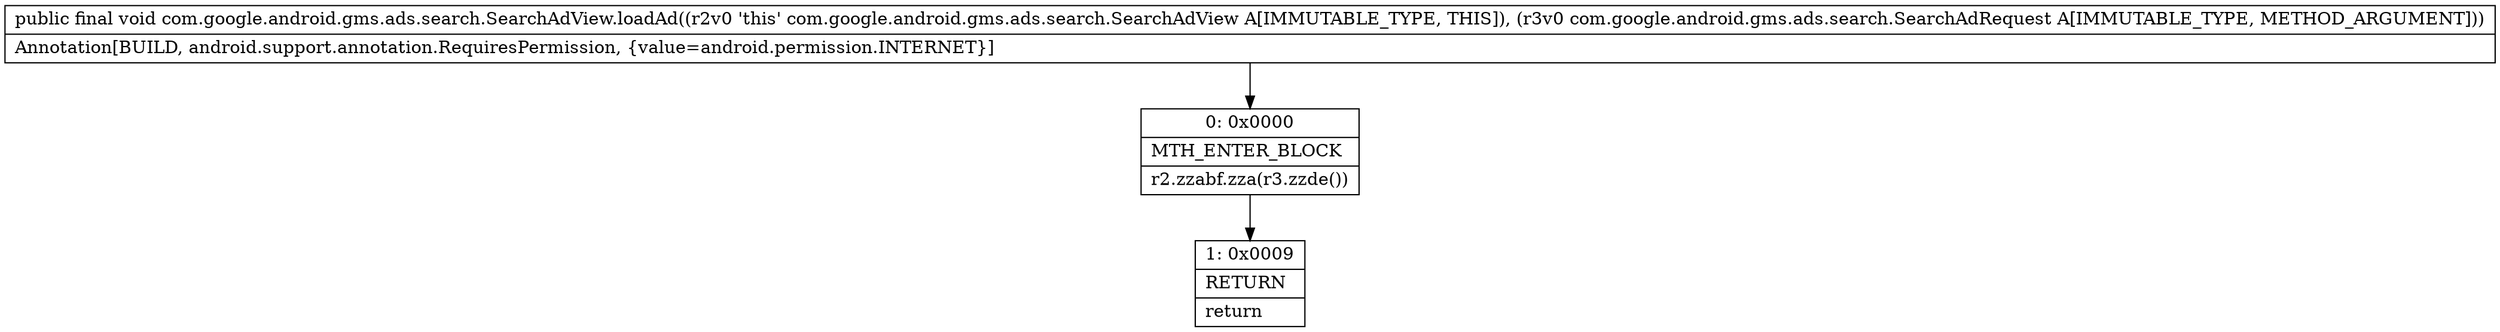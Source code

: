digraph "CFG forcom.google.android.gms.ads.search.SearchAdView.loadAd(Lcom\/google\/android\/gms\/ads\/search\/SearchAdRequest;)V" {
Node_0 [shape=record,label="{0\:\ 0x0000|MTH_ENTER_BLOCK\l|r2.zzabf.zza(r3.zzde())\l}"];
Node_1 [shape=record,label="{1\:\ 0x0009|RETURN\l|return\l}"];
MethodNode[shape=record,label="{public final void com.google.android.gms.ads.search.SearchAdView.loadAd((r2v0 'this' com.google.android.gms.ads.search.SearchAdView A[IMMUTABLE_TYPE, THIS]), (r3v0 com.google.android.gms.ads.search.SearchAdRequest A[IMMUTABLE_TYPE, METHOD_ARGUMENT]))  | Annotation[BUILD, android.support.annotation.RequiresPermission, \{value=android.permission.INTERNET\}]\l}"];
MethodNode -> Node_0;
Node_0 -> Node_1;
}

